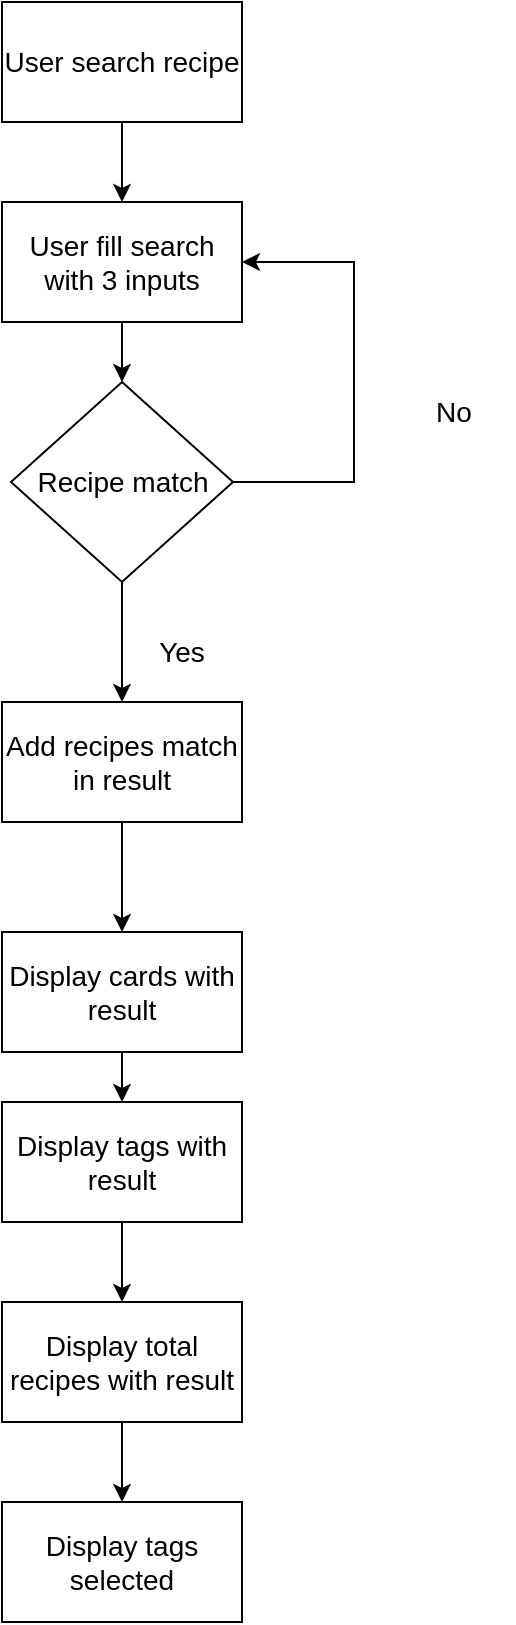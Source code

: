<mxfile version="22.1.18" type="github">
  <diagram name="Page-1" id="IW9jL5fg127tjISvftam">
    <mxGraphModel dx="2074" dy="1120" grid="1" gridSize="10" guides="1" tooltips="1" connect="1" arrows="1" fold="1" page="1" pageScale="1" pageWidth="827" pageHeight="1169" math="0" shadow="0">
      <root>
        <mxCell id="0" />
        <mxCell id="1" parent="0" />
        <mxCell id="0X1cIiPEp1Rx1hilPjo3-1" value="User search recipe" style="rounded=0;whiteSpace=wrap;html=1;fontSize=14;" parent="1" vertex="1">
          <mxGeometry x="354" y="60" width="120" height="60" as="geometry" />
        </mxCell>
        <mxCell id="0X1cIiPEp1Rx1hilPjo3-10" value="" style="edgeStyle=orthogonalEdgeStyle;rounded=0;orthogonalLoop=1;jettySize=auto;html=1;exitX=0.5;exitY=1;exitDx=0;exitDy=0;entryX=0.5;entryY=0;entryDx=0;entryDy=0;fontSize=14;" parent="1" source="0X1cIiPEp1Rx1hilPjo3-1" target="0X1cIiPEp1Rx1hilPjo3-2" edge="1">
          <mxGeometry relative="1" as="geometry">
            <mxPoint x="470" y="110" as="targetPoint" />
          </mxGeometry>
        </mxCell>
        <mxCell id="0X1cIiPEp1Rx1hilPjo3-2" value="User fill search with 3 inputs" style="rounded=0;whiteSpace=wrap;html=1;fontSize=14;" parent="1" vertex="1">
          <mxGeometry x="354" y="160" width="120" height="60" as="geometry" />
        </mxCell>
        <mxCell id="0X1cIiPEp1Rx1hilPjo3-4" value="Recipe match" style="rhombus;whiteSpace=wrap;html=1;fontSize=14;" parent="1" vertex="1">
          <mxGeometry x="358.5" y="250" width="111" height="100" as="geometry" />
        </mxCell>
        <mxCell id="0X1cIiPEp1Rx1hilPjo3-5" value="Add recipes match&lt;br style=&quot;font-size: 14px;&quot;&gt;in result" style="rounded=0;whiteSpace=wrap;html=1;fontSize=14;" parent="1" vertex="1">
          <mxGeometry x="354" y="410" width="120" height="60" as="geometry" />
        </mxCell>
        <mxCell id="0X1cIiPEp1Rx1hilPjo3-6" value="Display cards with result" style="rounded=0;whiteSpace=wrap;html=1;fontSize=14;" parent="1" vertex="1">
          <mxGeometry x="354" y="525" width="120" height="60" as="geometry" />
        </mxCell>
        <mxCell id="0X1cIiPEp1Rx1hilPjo3-8" value="Display tags with result" style="rounded=0;whiteSpace=wrap;html=1;fontSize=14;" parent="1" vertex="1">
          <mxGeometry x="354" y="610" width="120" height="60" as="geometry" />
        </mxCell>
        <mxCell id="0X1cIiPEp1Rx1hilPjo3-12" value="" style="endArrow=classic;html=1;rounded=0;exitX=0.5;exitY=1;exitDx=0;exitDy=0;entryX=0.5;entryY=0;entryDx=0;entryDy=0;fontSize=14;" parent="1" source="0X1cIiPEp1Rx1hilPjo3-2" target="0X1cIiPEp1Rx1hilPjo3-4" edge="1">
          <mxGeometry width="50" height="50" relative="1" as="geometry">
            <mxPoint x="710" y="600" as="sourcePoint" />
            <mxPoint x="760" y="550" as="targetPoint" />
          </mxGeometry>
        </mxCell>
        <mxCell id="0X1cIiPEp1Rx1hilPjo3-13" value="" style="endArrow=classic;html=1;rounded=0;exitX=0.5;exitY=1;exitDx=0;exitDy=0;entryX=0.5;entryY=0;entryDx=0;entryDy=0;fontSize=14;" parent="1" source="0X1cIiPEp1Rx1hilPjo3-4" target="0X1cIiPEp1Rx1hilPjo3-5" edge="1">
          <mxGeometry width="50" height="50" relative="1" as="geometry">
            <mxPoint x="710" y="600" as="sourcePoint" />
            <mxPoint x="760" y="550" as="targetPoint" />
          </mxGeometry>
        </mxCell>
        <mxCell id="0X1cIiPEp1Rx1hilPjo3-14" value="" style="endArrow=classic;html=1;rounded=0;exitX=0.5;exitY=1;exitDx=0;exitDy=0;entryX=0.5;entryY=0;entryDx=0;entryDy=0;fontSize=14;" parent="1" source="0X1cIiPEp1Rx1hilPjo3-5" target="0X1cIiPEp1Rx1hilPjo3-6" edge="1">
          <mxGeometry width="50" height="50" relative="1" as="geometry">
            <mxPoint x="710" y="600" as="sourcePoint" />
            <mxPoint x="760" y="550" as="targetPoint" />
          </mxGeometry>
        </mxCell>
        <mxCell id="0X1cIiPEp1Rx1hilPjo3-15" value="" style="endArrow=classic;html=1;rounded=0;exitX=0.5;exitY=1;exitDx=0;exitDy=0;entryX=0.5;entryY=0;entryDx=0;entryDy=0;fontSize=14;" parent="1" source="0X1cIiPEp1Rx1hilPjo3-6" target="0X1cIiPEp1Rx1hilPjo3-8" edge="1">
          <mxGeometry width="50" height="50" relative="1" as="geometry">
            <mxPoint x="710" y="600" as="sourcePoint" />
            <mxPoint x="450" y="740" as="targetPoint" />
          </mxGeometry>
        </mxCell>
        <mxCell id="0X1cIiPEp1Rx1hilPjo3-16" value="" style="endArrow=classic;html=1;rounded=0;exitX=1;exitY=0.5;exitDx=0;exitDy=0;entryX=1;entryY=0.5;entryDx=0;entryDy=0;fontSize=14;" parent="1" source="0X1cIiPEp1Rx1hilPjo3-4" target="0X1cIiPEp1Rx1hilPjo3-2" edge="1">
          <mxGeometry width="50" height="50" relative="1" as="geometry">
            <mxPoint x="710" y="600" as="sourcePoint" />
            <mxPoint x="760" y="550" as="targetPoint" />
            <Array as="points">
              <mxPoint x="530" y="300" />
              <mxPoint x="530" y="190" />
            </Array>
          </mxGeometry>
        </mxCell>
        <mxCell id="0X1cIiPEp1Rx1hilPjo3-17" value="Yes" style="text;html=1;strokeColor=none;fillColor=none;align=center;verticalAlign=middle;whiteSpace=wrap;rounded=0;fontSize=14;" parent="1" vertex="1">
          <mxGeometry x="414" y="370" width="60" height="30" as="geometry" />
        </mxCell>
        <mxCell id="0X1cIiPEp1Rx1hilPjo3-18" value="No" style="text;html=1;strokeColor=none;fillColor=none;align=center;verticalAlign=middle;whiteSpace=wrap;rounded=0;fontSize=14;" parent="1" vertex="1">
          <mxGeometry x="550" y="250" width="60" height="30" as="geometry" />
        </mxCell>
        <mxCell id="ao0eAfq2EpvabcL7994n-2" value="" style="edgeStyle=orthogonalEdgeStyle;rounded=0;orthogonalLoop=1;jettySize=auto;html=1;" edge="1" parent="1" source="rdp8Da037zEd8DNnmX8C-1" target="ao0eAfq2EpvabcL7994n-1">
          <mxGeometry relative="1" as="geometry" />
        </mxCell>
        <mxCell id="rdp8Da037zEd8DNnmX8C-1" value="Display total recipes with result" style="rounded=0;whiteSpace=wrap;html=1;fontSize=14;" parent="1" vertex="1">
          <mxGeometry x="354" y="710" width="120" height="60" as="geometry" />
        </mxCell>
        <mxCell id="rdp8Da037zEd8DNnmX8C-2" value="" style="endArrow=classic;html=1;rounded=0;exitX=0.5;exitY=1;exitDx=0;exitDy=0;entryX=0.5;entryY=0;entryDx=0;entryDy=0;fontSize=14;" parent="1" source="0X1cIiPEp1Rx1hilPjo3-8" target="rdp8Da037zEd8DNnmX8C-1" edge="1">
          <mxGeometry width="50" height="50" relative="1" as="geometry">
            <mxPoint x="390" y="600" as="sourcePoint" />
            <mxPoint x="440" y="550" as="targetPoint" />
          </mxGeometry>
        </mxCell>
        <mxCell id="ao0eAfq2EpvabcL7994n-1" value="Display tags selected" style="rounded=0;whiteSpace=wrap;html=1;fontSize=14;" vertex="1" parent="1">
          <mxGeometry x="354" y="810" width="120" height="60" as="geometry" />
        </mxCell>
      </root>
    </mxGraphModel>
  </diagram>
</mxfile>
